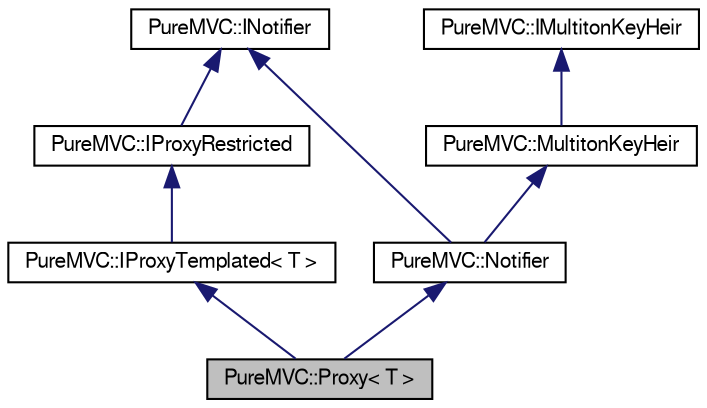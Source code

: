 digraph G
{
  edge [fontname="FreeSans",fontsize="10",labelfontname="FreeSans",labelfontsize="10"];
  node [fontname="FreeSans",fontsize="10",shape=record];
  Node1 [label="PureMVC::Proxy\< T \>",height=0.2,width=0.4,color="black", fillcolor="grey75", style="filled" fontcolor="black"];
  Node2 -> Node1 [dir=back,color="midnightblue",fontsize="10",style="solid"];
  Node2 [label="PureMVC::IProxyTemplated\< T \>",height=0.2,width=0.4,color="black", fillcolor="white", style="filled",URL="$class_pure_m_v_c_1_1_i_proxy_templated.html",tooltip="The templated half of the IProxy interface definition."];
  Node3 -> Node2 [dir=back,color="midnightblue",fontsize="10",style="solid"];
  Node3 [label="PureMVC::IProxyRestricted",height=0.2,width=0.4,color="black", fillcolor="white", style="filled",URL="$class_pure_m_v_c_1_1_i_proxy_restricted.html",tooltip="The untemplated portion of the interface definition for a PureMVC Proxy."];
  Node4 -> Node3 [dir=back,color="midnightblue",fontsize="10",style="solid"];
  Node4 [label="PureMVC::INotifier",height=0.2,width=0.4,color="black", fillcolor="white", style="filled",URL="$class_pure_m_v_c_1_1_i_notifier.html",tooltip="The interface definition for a PureMVC Notifier."];
  Node5 -> Node1 [dir=back,color="midnightblue",fontsize="10",style="solid"];
  Node5 [label="PureMVC::Notifier",height=0.2,width=0.4,color="black", fillcolor="white", style="filled",URL="$class_pure_m_v_c_1_1_notifier.html",tooltip="A Base INotifier implementation."];
  Node6 -> Node5 [dir=back,color="midnightblue",fontsize="10",style="solid"];
  Node6 [label="PureMVC::MultitonKeyHeir",height=0.2,width=0.4,color="black", fillcolor="white", style="filled",URL="$class_pure_m_v_c_1_1_multiton_key_heir.html",tooltip="Multiton key holding class."];
  Node7 -> Node6 [dir=back,color="midnightblue",fontsize="10",style="solid"];
  Node7 [label="PureMVC::IMultitonKeyHeir",height=0.2,width=0.4,color="black", fillcolor="white", style="filled",URL="$class_pure_m_v_c_1_1_i_multiton_key_heir.html",tooltip="Contains a multiton key."];
  Node4 -> Node5 [dir=back,color="midnightblue",fontsize="10",style="solid"];
}
